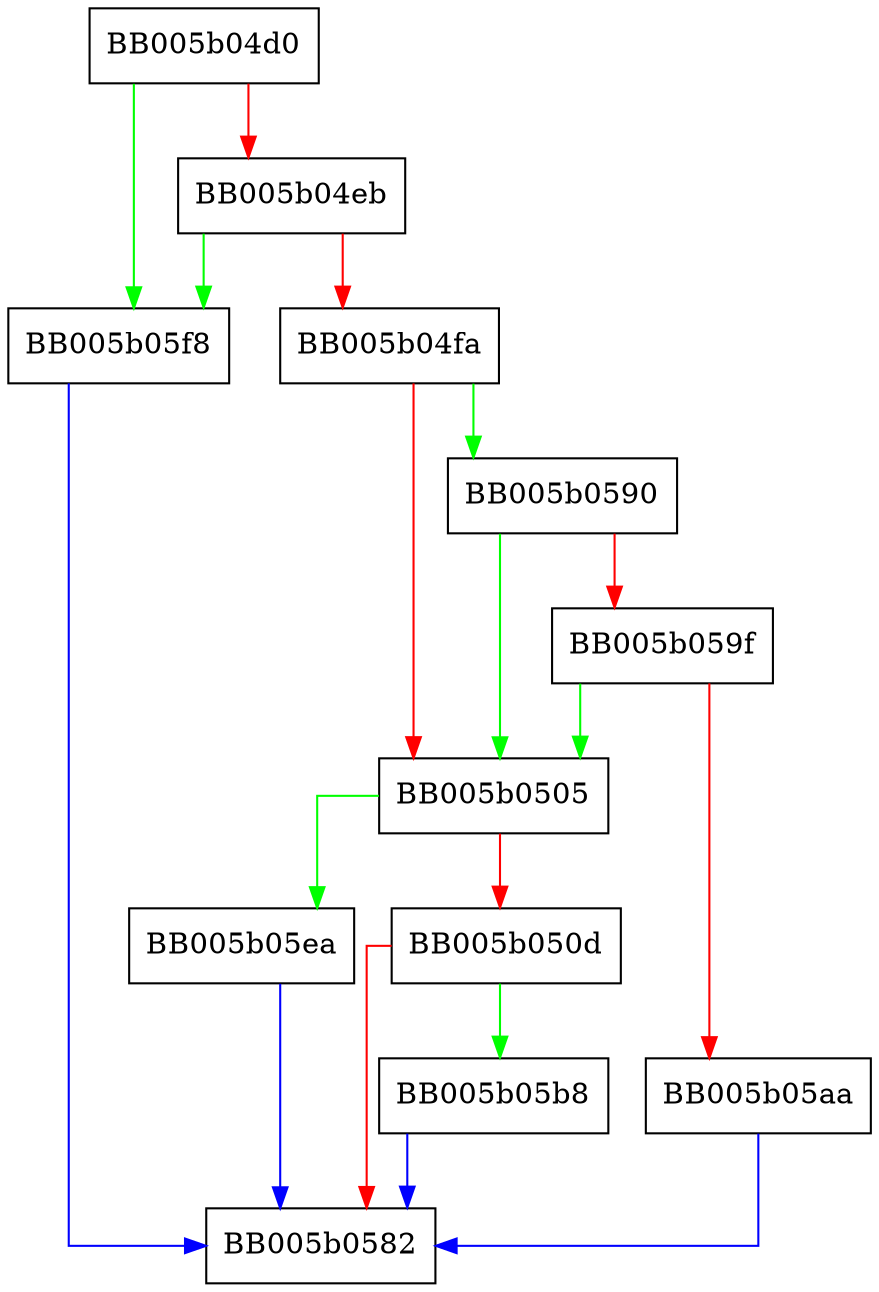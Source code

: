 digraph EVP_PKEY_CTX_set_dh_kdf_outlen {
  node [shape="box"];
  graph [splines=ortho];
  BB005b04d0 -> BB005b05f8 [color="green"];
  BB005b04d0 -> BB005b04eb [color="red"];
  BB005b04eb -> BB005b05f8 [color="green"];
  BB005b04eb -> BB005b04fa [color="red"];
  BB005b04fa -> BB005b0590 [color="green"];
  BB005b04fa -> BB005b0505 [color="red"];
  BB005b0505 -> BB005b05ea [color="green"];
  BB005b0505 -> BB005b050d [color="red"];
  BB005b050d -> BB005b05b8 [color="green"];
  BB005b050d -> BB005b0582 [color="red"];
  BB005b0590 -> BB005b0505 [color="green"];
  BB005b0590 -> BB005b059f [color="red"];
  BB005b059f -> BB005b0505 [color="green"];
  BB005b059f -> BB005b05aa [color="red"];
  BB005b05aa -> BB005b0582 [color="blue"];
  BB005b05b8 -> BB005b0582 [color="blue"];
  BB005b05ea -> BB005b0582 [color="blue"];
  BB005b05f8 -> BB005b0582 [color="blue"];
}